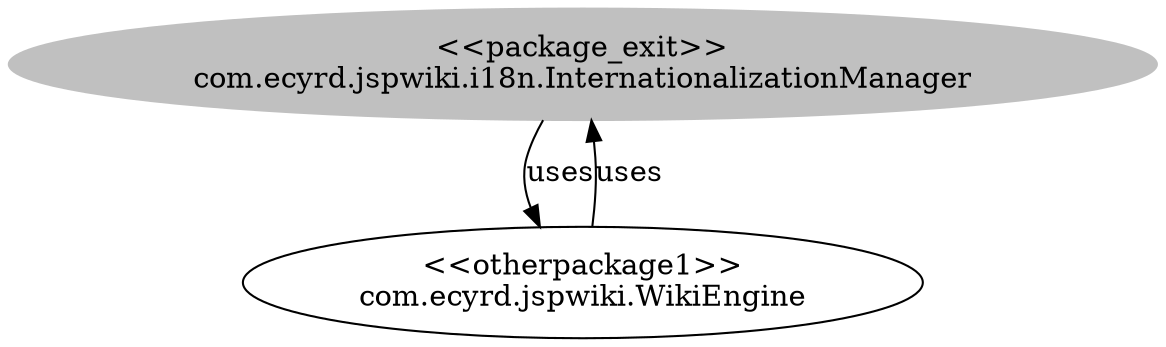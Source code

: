 digraph cd {
	com_ecyrd_jspwiki_i18n_InternationalizationManager [label="<<package_exit>>
com.ecyrd.jspwiki.i18n.InternationalizationManager",style=filled,color="grey"];
	com_ecyrd_jspwiki_WikiEngine [label="<<otherpackage1>>
com.ecyrd.jspwiki.WikiEngine"];
	com_ecyrd_jspwiki_i18n_InternationalizationManager -> com_ecyrd_jspwiki_WikiEngine [label=uses];
	com_ecyrd_jspwiki_WikiEngine -> com_ecyrd_jspwiki_i18n_InternationalizationManager [label=uses];
}
